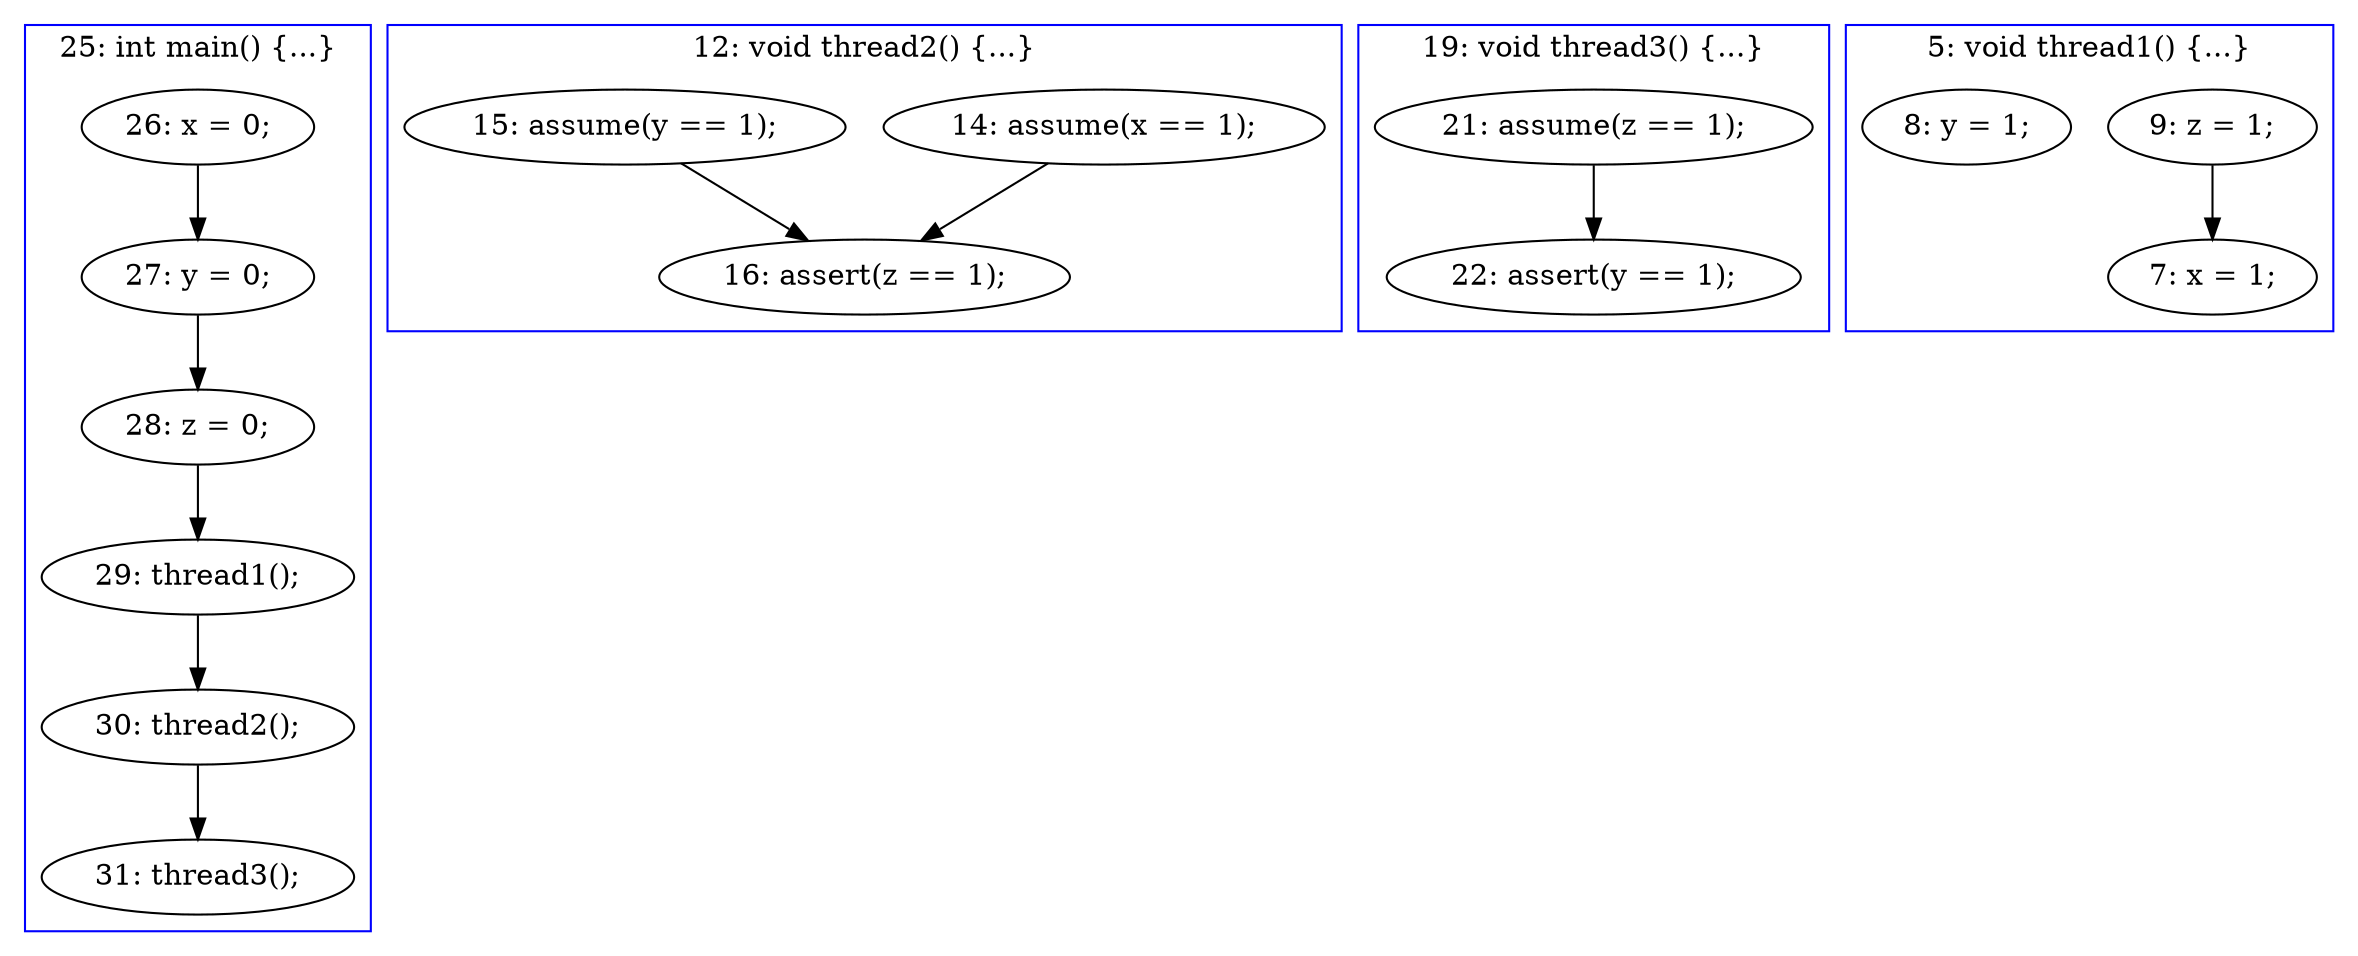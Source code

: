 digraph PartialOrder {
	compound = true
	"30: thread2();" -> "31: thread3();"
	"29: thread1();" -> "30: thread2();"
	"27: y = 0;" -> "28: z = 0;"
	"26: x = 0;" -> "27: y = 0;"
	"14: assume(x == 1);" -> "16: assert(z == 1);"
	"28: z = 0;" -> "29: thread1();"
	"21: assume(z == 1);" -> "22: assert(y == 1);"
	"15: assume(y == 1);" -> "16: assert(z == 1);"
	"9: z = 1;" -> "7: x = 1;"
	subgraph cluster3 {
		label = "19: void thread3() {...}"
		color = blue
		"21: assume(z == 1);"  [label = "21: assume(z == 1);"]
		"22: assert(y == 1);"  [label = "22: assert(y == 1);"]
	}
	subgraph cluster2 {
		label = "5: void thread1() {...}"
		color = blue
		"7: x = 1;"  [label = "7: x = 1;"]
		"9: z = 1;"  [label = "9: z = 1;"]
		"8: y = 1;"  [label = "8: y = 1;"]
	}
	subgraph cluster1 {
		label = "25: int main() {...}"
		color = blue
		"27: y = 0;"  [label = "27: y = 0;"]
		"28: z = 0;"  [label = "28: z = 0;"]
		"29: thread1();"  [label = "29: thread1();"]
		"30: thread2();"  [label = "30: thread2();"]
		"26: x = 0;"  [label = "26: x = 0;"]
		"31: thread3();"  [label = "31: thread3();"]
	}
	subgraph cluster4 {
		label = "12: void thread2() {...}"
		color = blue
		"15: assume(y == 1);"  [label = "15: assume(y == 1);"]
		"16: assert(z == 1);"  [label = "16: assert(z == 1);"]
		"14: assume(x == 1);"  [label = "14: assume(x == 1);"]
	}
}